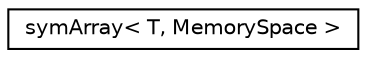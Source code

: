 digraph "Graphical Class Hierarchy"
{
 // LATEX_PDF_SIZE
  edge [fontname="Helvetica",fontsize="10",labelfontname="Helvetica",labelfontsize="10"];
  node [fontname="Helvetica",fontsize="10",shape=record];
  rankdir="LR";
  Node0 [label="symArray\< T, MemorySpace \>",height=0.2,width=0.4,color="black", fillcolor="white", style="filled",URL="$classpFlow_1_1symArray.html",tooltip=" "];
}
